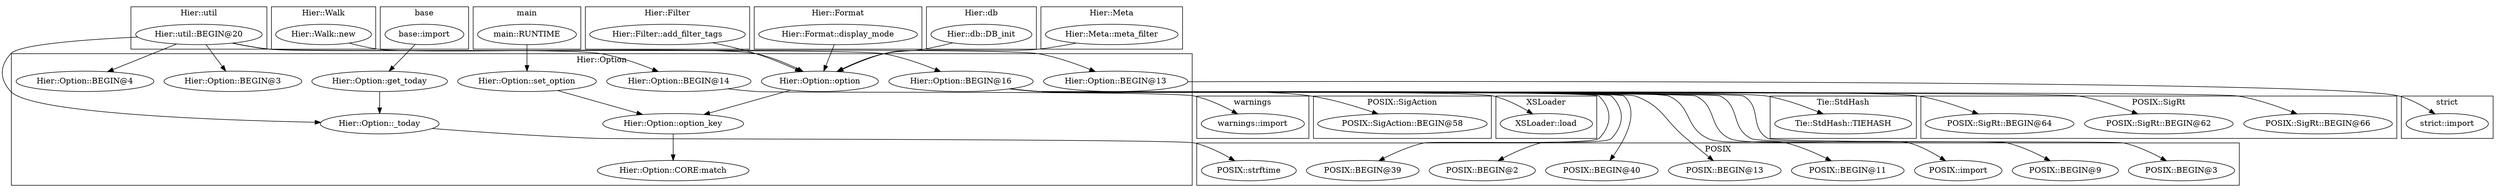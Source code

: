 digraph {
graph [overlap=false]
subgraph cluster_Hier_Walk {
	label="Hier::Walk";
	"Hier::Walk::new";
}
subgraph cluster_base {
	label="base";
	"base::import";
}
subgraph cluster_warnings {
	label="warnings";
	"warnings::import";
}
subgraph cluster_Hier_util {
	label="Hier::util";
	"Hier::util::BEGIN@20";
}
subgraph cluster_main {
	label="main";
	"main::RUNTIME";
}
subgraph cluster_strict {
	label="strict";
	"strict::import";
}
subgraph cluster_Hier_Option {
	label="Hier::Option";
	"Hier::Option::BEGIN@3";
	"Hier::Option::BEGIN@14";
	"Hier::Option::BEGIN@16";
	"Hier::Option::get_today";
	"Hier::Option::BEGIN@13";
	"Hier::Option::option_key";
	"Hier::Option::set_option";
	"Hier::Option::CORE:match";
	"Hier::Option::option";
	"Hier::Option::_today";
	"Hier::Option::BEGIN@4";
}
subgraph cluster_POSIX_SigAction {
	label="POSIX::SigAction";
	"POSIX::SigAction::BEGIN@58";
}
subgraph cluster_XSLoader {
	label="XSLoader";
	"XSLoader::load";
}
subgraph cluster_Hier_Filter {
	label="Hier::Filter";
	"Hier::Filter::add_filter_tags";
}
subgraph cluster_Hier_Format {
	label="Hier::Format";
	"Hier::Format::display_mode";
}
subgraph cluster_Hier_db {
	label="Hier::db";
	"Hier::db::DB_init";
}
subgraph cluster_POSIX {
	label="POSIX";
	"POSIX::BEGIN@39";
	"POSIX::BEGIN@2";
	"POSIX::BEGIN@40";
	"POSIX::BEGIN@13";
	"POSIX::BEGIN@11";
	"POSIX::strftime";
	"POSIX::import";
	"POSIX::BEGIN@9";
	"POSIX::BEGIN@3";
}
subgraph cluster_Hier_Meta {
	label="Hier::Meta";
	"Hier::Meta::meta_filter";
}
subgraph cluster_Tie_StdHash {
	label="Tie::StdHash";
	"Tie::StdHash::TIEHASH";
}
subgraph cluster_POSIX_SigRt {
	label="POSIX::SigRt";
	"POSIX::SigRt::BEGIN@66";
	"POSIX::SigRt::BEGIN@62";
	"POSIX::SigRt::BEGIN@64";
}
"Hier::Option::BEGIN@16" -> "POSIX::SigRt::BEGIN@66";
"Hier::Option::BEGIN@16" -> "Tie::StdHash::TIEHASH";
"Hier::Option::option_key" -> "Hier::Option::CORE:match";
"Hier::Option::BEGIN@16" -> "POSIX::SigAction::BEGIN@58";
"Hier::util::BEGIN@20" -> "Hier::Option::BEGIN@3";
"Hier::Filter::add_filter_tags" -> "Hier::Option::option";
"Hier::Walk::new" -> "Hier::Option::option";
"Hier::db::DB_init" -> "Hier::Option::option";
"Hier::Meta::meta_filter" -> "Hier::Option::option";
"Hier::Format::display_mode" -> "Hier::Option::option";
"Hier::Option::get_today" -> "Hier::Option::_today";
"Hier::util::BEGIN@20" -> "Hier::Option::_today";
"Hier::Option::BEGIN@14" -> "warnings::import";
"Hier::util::BEGIN@20" -> "Hier::Option::BEGIN@4";
"Hier::Option::BEGIN@16" -> "POSIX::BEGIN@3";
"Hier::Option::BEGIN@16" -> "POSIX::BEGIN@2";
"main::RUNTIME" -> "Hier::Option::set_option";
"Hier::Option::BEGIN@16" -> "POSIX::BEGIN@11";
"Hier::Option::BEGIN@16" -> "POSIX::SigRt::BEGIN@62";
"Hier::Option::BEGIN@16" -> "POSIX::import";
"Hier::Option::BEGIN@16" -> "POSIX::BEGIN@9";
"Hier::util::BEGIN@20" -> "Hier::Option::BEGIN@16";
"base::import" -> "Hier::Option::get_today";
"Hier::util::BEGIN@20" -> "Hier::Option::BEGIN@13";
"Hier::Option::BEGIN@16" -> "POSIX::BEGIN@13";
"Hier::Option::_today" -> "POSIX::strftime";
"Hier::Option::BEGIN@16" -> "POSIX::SigRt::BEGIN@64";
"Hier::util::BEGIN@20" -> "Hier::Option::BEGIN@14";
"Hier::Option::BEGIN@16" -> "POSIX::BEGIN@39";
"Hier::Option::set_option" -> "Hier::Option::option_key";
"Hier::Option::option" -> "Hier::Option::option_key";
"Hier::Option::BEGIN@16" -> "POSIX::BEGIN@40";
"Hier::Option::BEGIN@16" -> "XSLoader::load";
"Hier::Option::BEGIN@13" -> "strict::import";
}
